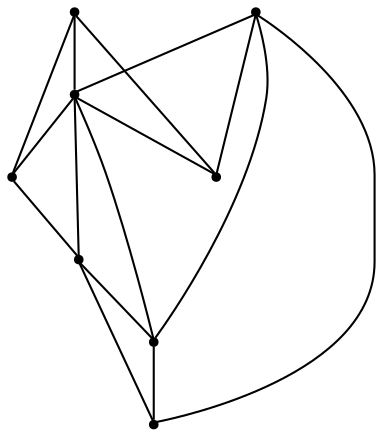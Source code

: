 graph {
  node [shape=point,comment="{\"directed\":false,\"doi\":\"10.1007/978-3-319-27261-0_38\",\"figure\":\"?\"}"]

  v0 [pos="1628.1208353927505,2253.552262945697"]
  v1 [pos="1561.4435467167539,2320.2287344474857"]
  v2 [pos="1494.766258040757,2253.552262945697"]
  v3 [pos="1628.1208353927505,2386.9052059492747"]
  v4 [pos="1561.4435467167539,2386.9052059492747"]
  v5 [pos="1494.766258040757,2386.9052059492747"]
  v6 [pos="1528.1049023787555,2353.56697019838"]
  v7 [pos="1494.766258040757,2320.2287344474857"]

  v0 -- v1 [id="-1",pos="1628.1208353927505,2253.552262945697 1561.4435467167539,2320.2287344474857 1561.4435467167539,2320.2287344474857 1561.4435467167539,2320.2287344474857"]
  v7 -- v6 [id="-2",pos="1494.766258040757,2320.2287344474857 1528.1049023787555,2353.56697019838 1528.1049023787555,2353.56697019838 1528.1049023787555,2353.56697019838"]
  v7 -- v1 [id="-3",pos="1494.766258040757,2320.2287344474857 1561.4435467167539,2320.2287344474857 1561.4435467167539,2320.2287344474857 1561.4435467167539,2320.2287344474857"]
  v7 -- v5 [id="-4",pos="1494.766258040757,2320.2287344474857 1494.766258040757,2386.9052059492747 1494.766258040757,2386.9052059492747 1494.766258040757,2386.9052059492747"]
  v7 -- v2 [id="-5",pos="1494.766258040757,2320.2287344474857 1494.766258040757,2253.552262945697 1494.766258040757,2253.552262945697 1494.766258040757,2253.552262945697"]
  v6 -- v5 [id="-6",pos="1528.1049023787555,2353.56697019838 1494.766258040757,2386.9052059492747 1494.766258040757,2386.9052059492747 1494.766258040757,2386.9052059492747"]
  v6 -- v1 [id="-7",pos="1528.1049023787555,2353.56697019838 1561.4435467167539,2320.2287344474857 1561.4435467167539,2320.2287344474857 1561.4435467167539,2320.2287344474857"]
  v4 -- v6 [id="-8",pos="1561.4435467167539,2386.9052059492747 1528.1049023787555,2353.56697019838 1528.1049023787555,2353.56697019838 1528.1049023787555,2353.56697019838"]
  v4 -- v5 [id="-9",pos="1561.4435467167539,2386.9052059492747 1494.766258040757,2386.9052059492747 1494.766258040757,2386.9052059492747 1494.766258040757,2386.9052059492747"]
  v1 -- v4 [id="-10",pos="1561.4435467167539,2320.2287344474857 1561.4435467167539,2386.9052059492747 1561.4435467167539,2386.9052059492747 1561.4435467167539,2386.9052059492747"]
  v1 -- v2 [id="-11",pos="1561.4435467167539,2320.2287344474857 1494.766258040757,2253.552262945697 1494.766258040757,2253.552262945697 1494.766258040757,2253.552262945697"]
  v1 -- v3 [id="-12",pos="1561.4435467167539,2320.2287344474857 1628.1208353927505,2386.9052059492747 1628.1208353927505,2386.9052059492747 1628.1208353927505,2386.9052059492747"]
  v3 -- v0 [id="-13",pos="1628.1208353927505,2386.9052059492747 1628.1208353927505,2253.552262945697 1628.1208353927505,2253.552262945697 1628.1208353927505,2253.552262945697"]
  v3 -- v4 [id="-14",pos="1628.1208353927505,2386.9052059492747 1561.4435467167539,2386.9052059492747 1561.4435467167539,2386.9052059492747 1561.4435467167539,2386.9052059492747"]
  v0 -- v2 [id="-15",pos="1628.1208353927505,2253.552262945697 1494.766258040757,2253.552262945697 1494.766258040757,2253.552262945697 1494.766258040757,2253.552262945697"]
}